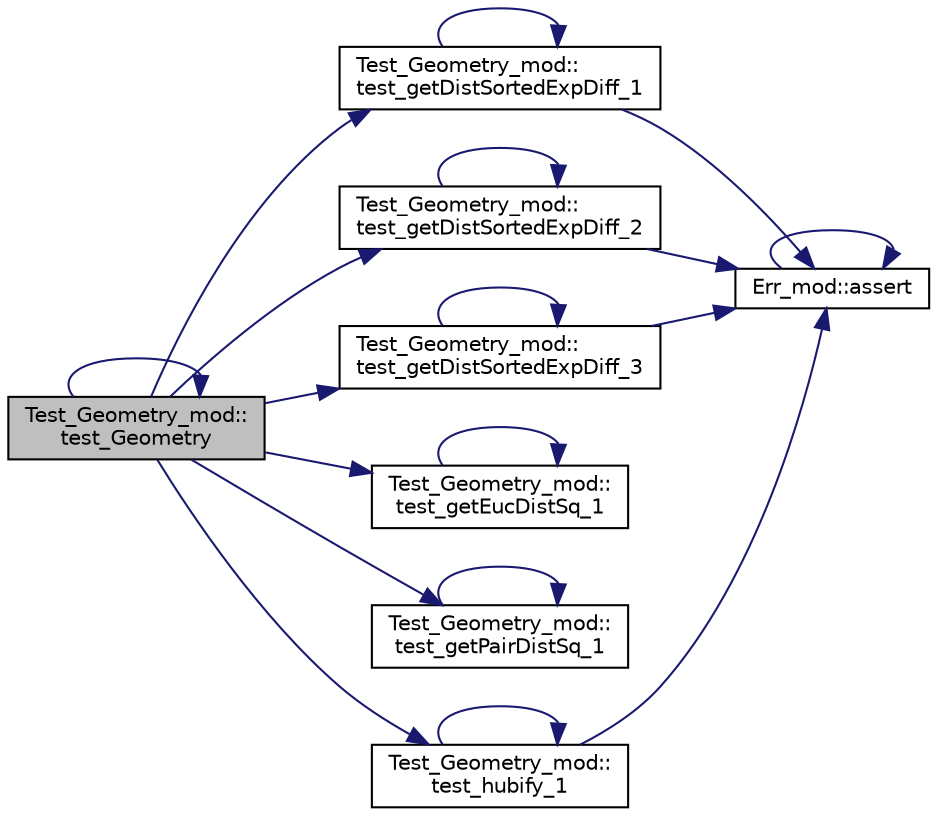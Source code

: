 digraph "Test_Geometry_mod::test_Geometry"
{
 // LATEX_PDF_SIZE
  edge [fontname="Helvetica",fontsize="10",labelfontname="Helvetica",labelfontsize="10"];
  node [fontname="Helvetica",fontsize="10",shape=record];
  rankdir="LR";
  Node1 [label="Test_Geometry_mod::\ltest_Geometry",height=0.2,width=0.4,color="black", fillcolor="grey75", style="filled", fontcolor="black",tooltip=" "];
  Node1 -> Node1 [color="midnightblue",fontsize="10",style="solid",fontname="Helvetica"];
  Node1 -> Node2 [color="midnightblue",fontsize="10",style="solid",fontname="Helvetica"];
  Node2 [label="Test_Geometry_mod::\ltest_getDistSortedExpDiff_1",height=0.2,width=0.4,color="black", fillcolor="white", style="filled",URL="$namespaceTest__Geometry__mod.html#ace92f4c938f263f46ae92b740c101caf",tooltip="Test getDistSortedExpDiff() for an even value of nd."];
  Node2 -> Node3 [color="midnightblue",fontsize="10",style="solid",fontname="Helvetica"];
  Node3 [label="Err_mod::assert",height=0.2,width=0.4,color="black", fillcolor="white", style="filled",URL="$namespaceErr__mod.html#a36a83db6a4f7bbdd52e4e1a4da550e31",tooltip="Verify the assertion holds. If not, print the (optional) input message on stdout and return or error-..."];
  Node3 -> Node3 [color="midnightblue",fontsize="10",style="solid",fontname="Helvetica"];
  Node2 -> Node2 [color="midnightblue",fontsize="10",style="solid",fontname="Helvetica"];
  Node1 -> Node4 [color="midnightblue",fontsize="10",style="solid",fontname="Helvetica"];
  Node4 [label="Test_Geometry_mod::\ltest_getDistSortedExpDiff_2",height=0.2,width=0.4,color="black", fillcolor="white", style="filled",URL="$namespaceTest__Geometry__mod.html#a6704784de365bfaad910b13889281566",tooltip="Test getDistSortedExpDiff() for an even value of nd but with a reference point from within input set ..."];
  Node4 -> Node3 [color="midnightblue",fontsize="10",style="solid",fontname="Helvetica"];
  Node4 -> Node4 [color="midnightblue",fontsize="10",style="solid",fontname="Helvetica"];
  Node1 -> Node5 [color="midnightblue",fontsize="10",style="solid",fontname="Helvetica"];
  Node5 [label="Test_Geometry_mod::\ltest_getDistSortedExpDiff_3",height=0.2,width=0.4,color="black", fillcolor="white", style="filled",URL="$namespaceTest__Geometry__mod.html#ad7da0c886286af41c137f880251229f7",tooltip="Test getDistSortedExpDiff() for an odd value of nd with a reference point from within input set of po..."];
  Node5 -> Node3 [color="midnightblue",fontsize="10",style="solid",fontname="Helvetica"];
  Node5 -> Node5 [color="midnightblue",fontsize="10",style="solid",fontname="Helvetica"];
  Node1 -> Node6 [color="midnightblue",fontsize="10",style="solid",fontname="Helvetica"];
  Node6 [label="Test_Geometry_mod::\ltest_getEucDistSq_1",height=0.2,width=0.4,color="black", fillcolor="white", style="filled",URL="$namespaceTest__Geometry__mod.html#a0ddc0273f8fd4123530a39c6f2a80e70",tooltip=" "];
  Node6 -> Node6 [color="midnightblue",fontsize="10",style="solid",fontname="Helvetica"];
  Node1 -> Node7 [color="midnightblue",fontsize="10",style="solid",fontname="Helvetica"];
  Node7 [label="Test_Geometry_mod::\ltest_getPairDistSq_1",height=0.2,width=0.4,color="black", fillcolor="white", style="filled",URL="$namespaceTest__Geometry__mod.html#a3b98ecbd2430fe5f19cddff83b6844d9",tooltip="Test getPairDistSq()."];
  Node7 -> Node7 [color="midnightblue",fontsize="10",style="solid",fontname="Helvetica"];
  Node1 -> Node8 [color="midnightblue",fontsize="10",style="solid",fontname="Helvetica"];
  Node8 [label="Test_Geometry_mod::\ltest_hubify_1",height=0.2,width=0.4,color="black", fillcolor="white", style="filled",URL="$namespaceTest__Geometry__mod.html#a3d00e8ab2f5537434cdafe92073c00a0",tooltip="Test hubify()."];
  Node8 -> Node3 [color="midnightblue",fontsize="10",style="solid",fontname="Helvetica"];
  Node8 -> Node8 [color="midnightblue",fontsize="10",style="solid",fontname="Helvetica"];
}
